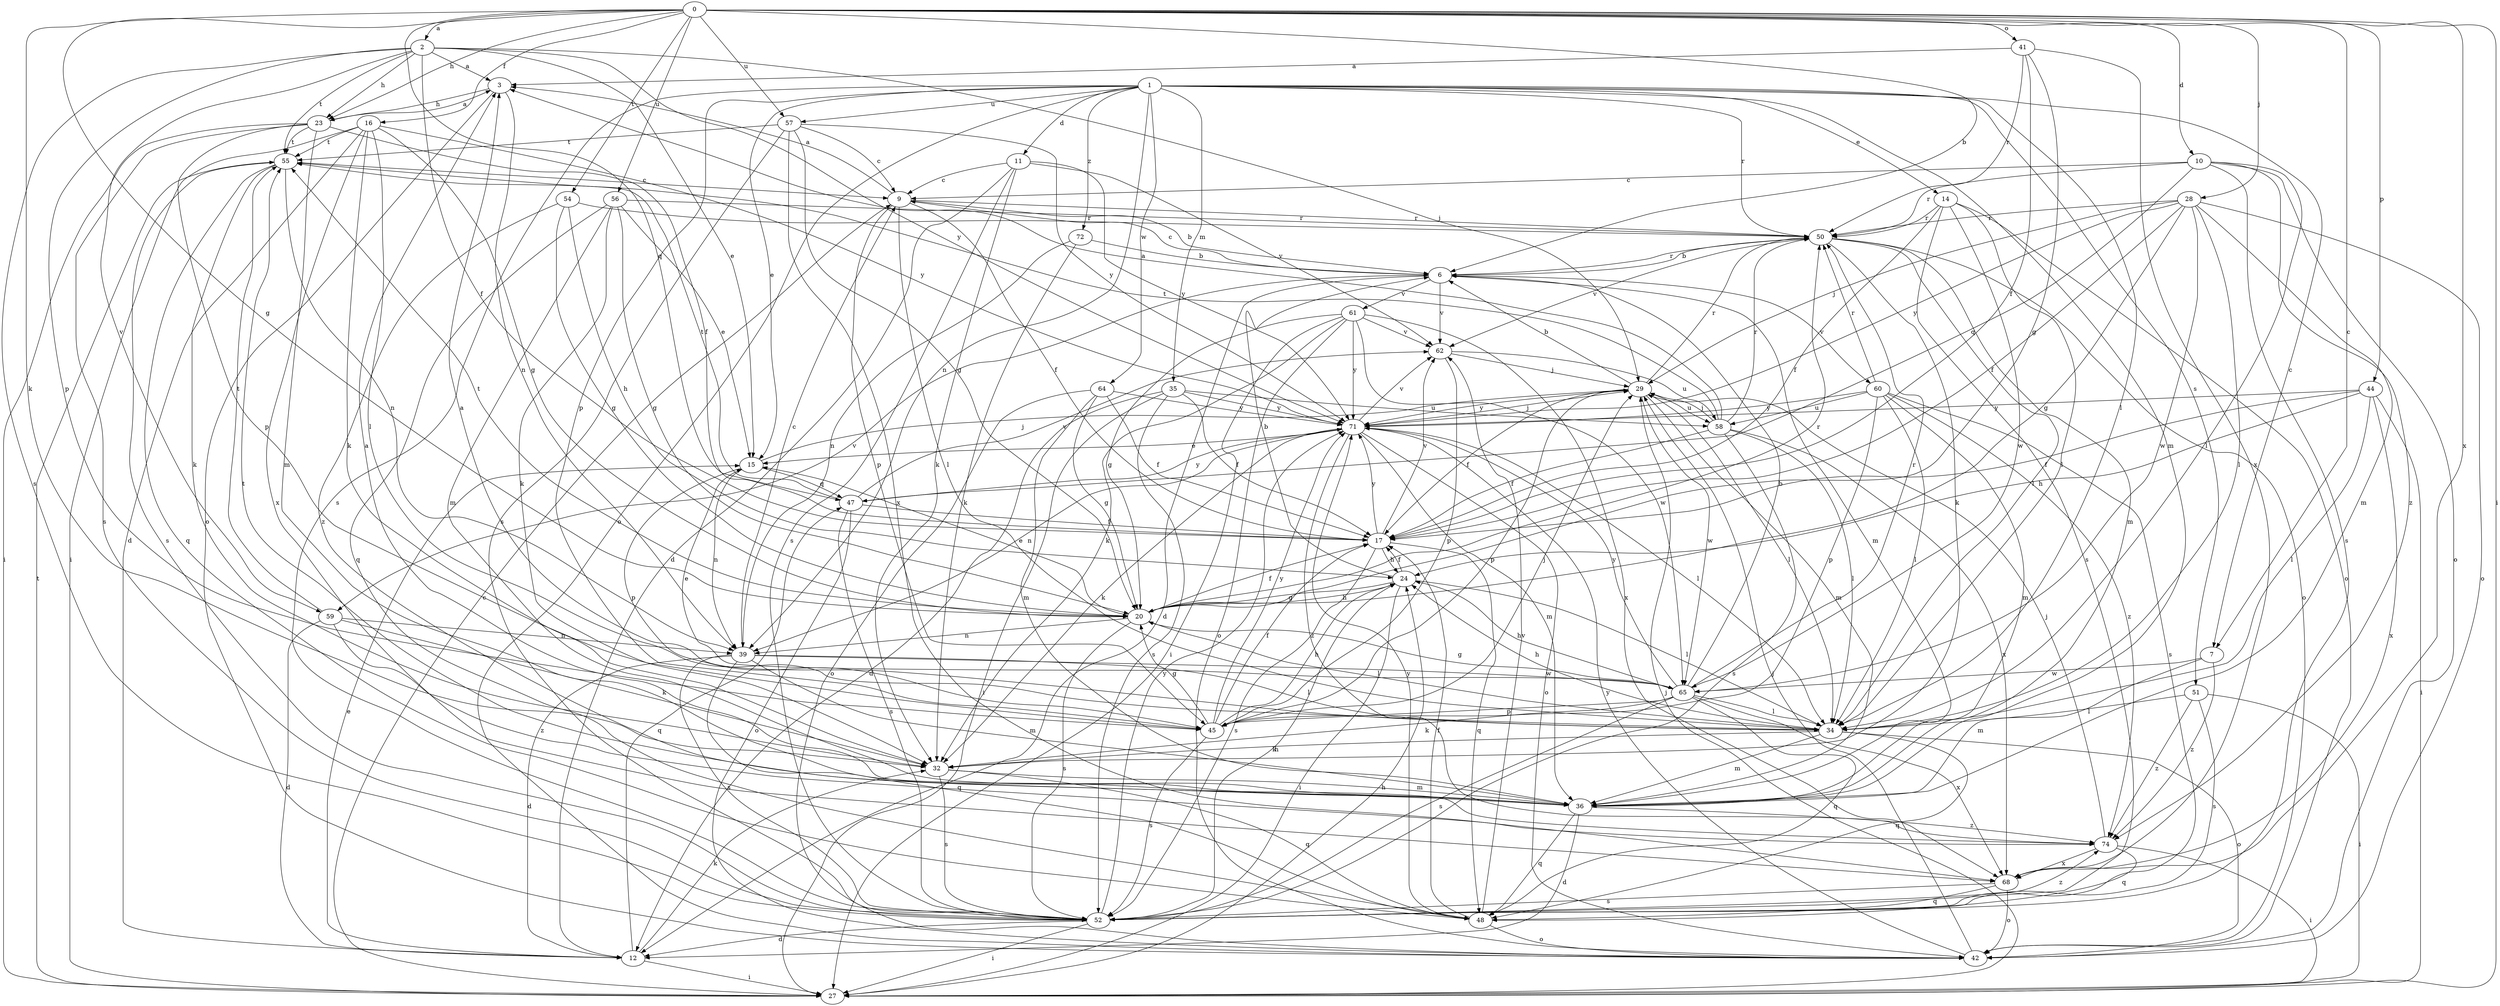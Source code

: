 strict digraph  {
0;
1;
2;
3;
6;
7;
9;
10;
11;
12;
14;
15;
16;
17;
20;
23;
24;
27;
28;
29;
32;
34;
35;
36;
39;
41;
42;
44;
45;
47;
48;
50;
51;
52;
54;
55;
56;
57;
58;
59;
60;
61;
62;
64;
65;
68;
71;
72;
74;
0 -> 2  [label=a];
0 -> 6  [label=b];
0 -> 7  [label=c];
0 -> 10  [label=d];
0 -> 16  [label=f];
0 -> 20  [label=g];
0 -> 23  [label=h];
0 -> 27  [label=i];
0 -> 28  [label=j];
0 -> 32  [label=k];
0 -> 41  [label=o];
0 -> 44  [label=p];
0 -> 47  [label=q];
0 -> 54  [label=t];
0 -> 56  [label=u];
0 -> 57  [label=u];
0 -> 68  [label=x];
1 -> 7  [label=c];
1 -> 11  [label=d];
1 -> 14  [label=e];
1 -> 15  [label=e];
1 -> 34  [label=l];
1 -> 35  [label=m];
1 -> 36  [label=m];
1 -> 39  [label=n];
1 -> 42  [label=o];
1 -> 45  [label=p];
1 -> 50  [label=r];
1 -> 51  [label=s];
1 -> 52  [label=s];
1 -> 57  [label=u];
1 -> 64  [label=w];
1 -> 72  [label=z];
2 -> 3  [label=a];
2 -> 15  [label=e];
2 -> 17  [label=f];
2 -> 23  [label=h];
2 -> 29  [label=j];
2 -> 45  [label=p];
2 -> 52  [label=s];
2 -> 55  [label=t];
2 -> 59  [label=v];
2 -> 71  [label=y];
3 -> 23  [label=h];
3 -> 39  [label=n];
3 -> 42  [label=o];
6 -> 9  [label=c];
6 -> 12  [label=d];
6 -> 36  [label=m];
6 -> 50  [label=r];
6 -> 59  [label=v];
6 -> 60  [label=v];
6 -> 61  [label=v];
6 -> 62  [label=v];
7 -> 36  [label=m];
7 -> 65  [label=w];
7 -> 74  [label=z];
9 -> 3  [label=a];
9 -> 6  [label=b];
9 -> 17  [label=f];
9 -> 34  [label=l];
9 -> 45  [label=p];
9 -> 50  [label=r];
10 -> 9  [label=c];
10 -> 34  [label=l];
10 -> 42  [label=o];
10 -> 47  [label=q];
10 -> 50  [label=r];
10 -> 52  [label=s];
10 -> 74  [label=z];
11 -> 9  [label=c];
11 -> 12  [label=d];
11 -> 32  [label=k];
11 -> 52  [label=s];
11 -> 62  [label=v];
11 -> 71  [label=y];
12 -> 15  [label=e];
12 -> 27  [label=i];
12 -> 32  [label=k];
12 -> 47  [label=q];
14 -> 17  [label=f];
14 -> 34  [label=l];
14 -> 42  [label=o];
14 -> 50  [label=r];
14 -> 52  [label=s];
14 -> 65  [label=w];
15 -> 29  [label=j];
15 -> 39  [label=n];
15 -> 45  [label=p];
15 -> 47  [label=q];
16 -> 12  [label=d];
16 -> 20  [label=g];
16 -> 27  [label=i];
16 -> 32  [label=k];
16 -> 34  [label=l];
16 -> 55  [label=t];
16 -> 68  [label=x];
16 -> 71  [label=y];
17 -> 24  [label=h];
17 -> 48  [label=q];
17 -> 52  [label=s];
17 -> 62  [label=v];
17 -> 71  [label=y];
20 -> 15  [label=e];
20 -> 17  [label=f];
20 -> 24  [label=h];
20 -> 34  [label=l];
20 -> 39  [label=n];
20 -> 50  [label=r];
20 -> 52  [label=s];
20 -> 55  [label=t];
23 -> 3  [label=a];
23 -> 17  [label=f];
23 -> 27  [label=i];
23 -> 36  [label=m];
23 -> 45  [label=p];
23 -> 52  [label=s];
23 -> 55  [label=t];
24 -> 6  [label=b];
24 -> 17  [label=f];
24 -> 20  [label=g];
24 -> 27  [label=i];
24 -> 34  [label=l];
27 -> 9  [label=c];
27 -> 24  [label=h];
27 -> 29  [label=j];
27 -> 55  [label=t];
28 -> 17  [label=f];
28 -> 20  [label=g];
28 -> 29  [label=j];
28 -> 34  [label=l];
28 -> 36  [label=m];
28 -> 42  [label=o];
28 -> 50  [label=r];
28 -> 65  [label=w];
28 -> 71  [label=y];
29 -> 6  [label=b];
29 -> 17  [label=f];
29 -> 34  [label=l];
29 -> 36  [label=m];
29 -> 45  [label=p];
29 -> 50  [label=r];
29 -> 58  [label=u];
29 -> 65  [label=w];
29 -> 71  [label=y];
32 -> 36  [label=m];
32 -> 48  [label=q];
32 -> 52  [label=s];
34 -> 3  [label=a];
34 -> 24  [label=h];
34 -> 32  [label=k];
34 -> 36  [label=m];
34 -> 42  [label=o];
34 -> 48  [label=q];
35 -> 12  [label=d];
35 -> 17  [label=f];
35 -> 27  [label=i];
35 -> 52  [label=s];
35 -> 58  [label=u];
35 -> 71  [label=y];
36 -> 3  [label=a];
36 -> 12  [label=d];
36 -> 48  [label=q];
36 -> 55  [label=t];
36 -> 74  [label=z];
39 -> 9  [label=c];
39 -> 12  [label=d];
39 -> 34  [label=l];
39 -> 36  [label=m];
39 -> 48  [label=q];
39 -> 52  [label=s];
39 -> 65  [label=w];
41 -> 3  [label=a];
41 -> 17  [label=f];
41 -> 20  [label=g];
41 -> 50  [label=r];
41 -> 68  [label=x];
42 -> 29  [label=j];
42 -> 71  [label=y];
44 -> 17  [label=f];
44 -> 24  [label=h];
44 -> 27  [label=i];
44 -> 34  [label=l];
44 -> 68  [label=x];
44 -> 71  [label=y];
45 -> 17  [label=f];
45 -> 20  [label=g];
45 -> 24  [label=h];
45 -> 29  [label=j];
45 -> 52  [label=s];
45 -> 71  [label=y];
47 -> 17  [label=f];
47 -> 42  [label=o];
47 -> 52  [label=s];
47 -> 55  [label=t];
47 -> 62  [label=v];
47 -> 71  [label=y];
48 -> 17  [label=f];
48 -> 42  [label=o];
48 -> 62  [label=v];
48 -> 71  [label=y];
50 -> 6  [label=b];
50 -> 32  [label=k];
50 -> 34  [label=l];
50 -> 36  [label=m];
50 -> 42  [label=o];
50 -> 62  [label=v];
51 -> 27  [label=i];
51 -> 34  [label=l];
51 -> 52  [label=s];
51 -> 74  [label=z];
52 -> 12  [label=d];
52 -> 24  [label=h];
52 -> 27  [label=i];
52 -> 71  [label=y];
52 -> 74  [label=z];
54 -> 20  [label=g];
54 -> 24  [label=h];
54 -> 50  [label=r];
54 -> 74  [label=z];
55 -> 9  [label=c];
55 -> 32  [label=k];
55 -> 39  [label=n];
55 -> 48  [label=q];
55 -> 52  [label=s];
56 -> 15  [label=e];
56 -> 20  [label=g];
56 -> 32  [label=k];
56 -> 36  [label=m];
56 -> 48  [label=q];
56 -> 50  [label=r];
57 -> 9  [label=c];
57 -> 20  [label=g];
57 -> 52  [label=s];
57 -> 55  [label=t];
57 -> 68  [label=x];
57 -> 71  [label=y];
58 -> 3  [label=a];
58 -> 17  [label=f];
58 -> 29  [label=j];
58 -> 34  [label=l];
58 -> 50  [label=r];
58 -> 52  [label=s];
58 -> 55  [label=t];
58 -> 68  [label=x];
59 -> 12  [label=d];
59 -> 32  [label=k];
59 -> 39  [label=n];
59 -> 55  [label=t];
59 -> 74  [label=z];
60 -> 34  [label=l];
60 -> 36  [label=m];
60 -> 45  [label=p];
60 -> 50  [label=r];
60 -> 52  [label=s];
60 -> 58  [label=u];
60 -> 71  [label=y];
60 -> 74  [label=z];
61 -> 20  [label=g];
61 -> 27  [label=i];
61 -> 32  [label=k];
61 -> 42  [label=o];
61 -> 62  [label=v];
61 -> 65  [label=w];
61 -> 68  [label=x];
61 -> 71  [label=y];
62 -> 29  [label=j];
62 -> 45  [label=p];
62 -> 58  [label=u];
64 -> 17  [label=f];
64 -> 20  [label=g];
64 -> 36  [label=m];
64 -> 42  [label=o];
64 -> 71  [label=y];
65 -> 6  [label=b];
65 -> 15  [label=e];
65 -> 20  [label=g];
65 -> 24  [label=h];
65 -> 32  [label=k];
65 -> 34  [label=l];
65 -> 45  [label=p];
65 -> 48  [label=q];
65 -> 50  [label=r];
65 -> 52  [label=s];
65 -> 68  [label=x];
65 -> 71  [label=y];
68 -> 42  [label=o];
68 -> 48  [label=q];
68 -> 52  [label=s];
71 -> 15  [label=e];
71 -> 29  [label=j];
71 -> 32  [label=k];
71 -> 34  [label=l];
71 -> 36  [label=m];
71 -> 39  [label=n];
71 -> 42  [label=o];
71 -> 62  [label=v];
71 -> 74  [label=z];
72 -> 6  [label=b];
72 -> 32  [label=k];
72 -> 39  [label=n];
74 -> 27  [label=i];
74 -> 29  [label=j];
74 -> 48  [label=q];
74 -> 68  [label=x];
}
